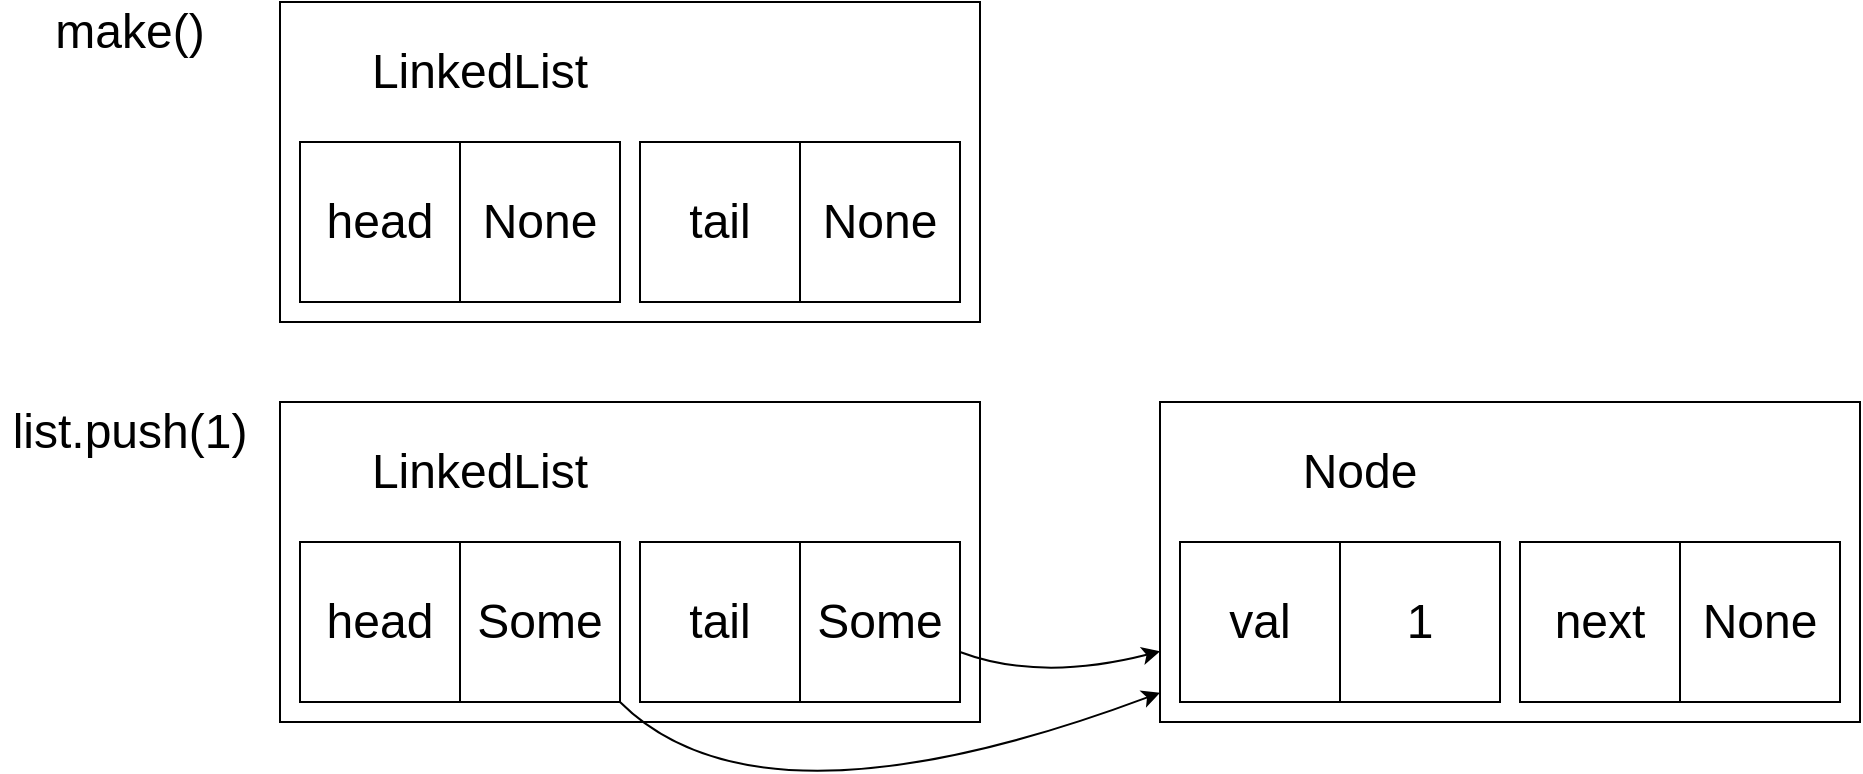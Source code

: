 <mxfile version="22.1.15" type="device">
  <diagram name="第 1 页" id="tq0W0Ahql4t3mRb2m4NU">
    <mxGraphModel dx="1026" dy="653" grid="1" gridSize="10" guides="1" tooltips="1" connect="1" arrows="1" fold="1" page="1" pageScale="1" pageWidth="1600" pageHeight="1200" math="0" shadow="0">
      <root>
        <mxCell id="0" />
        <mxCell id="1" parent="0" />
        <mxCell id="PmI6m0k7PpWO34Folj4--1" value="" style="rounded=0;whiteSpace=wrap;html=1;align=left;verticalAlign=top;" parent="1" vertex="1">
          <mxGeometry x="200" y="160" width="350" height="160" as="geometry" />
        </mxCell>
        <mxCell id="PmI6m0k7PpWO34Folj4--2" value="&lt;span style=&quot;font-size: 24px;&quot;&gt;head&lt;br&gt;&lt;/span&gt;" style="rounded=0;whiteSpace=wrap;html=1;" parent="1" vertex="1">
          <mxGeometry x="210" y="230" width="80" height="80" as="geometry" />
        </mxCell>
        <mxCell id="PmI6m0k7PpWO34Folj4--3" value="&lt;font style=&quot;font-size: 24px;&quot;&gt;tail&lt;/font&gt;" style="rounded=0;whiteSpace=wrap;html=1;" parent="1" vertex="1">
          <mxGeometry x="380" y="230" width="80" height="80" as="geometry" />
        </mxCell>
        <mxCell id="PmI6m0k7PpWO34Folj4--4" value="&lt;font style=&quot;font-size: 24px;&quot;&gt;None&lt;/font&gt;" style="rounded=0;whiteSpace=wrap;html=1;" parent="1" vertex="1">
          <mxGeometry x="290" y="230" width="80" height="80" as="geometry" />
        </mxCell>
        <mxCell id="PmI6m0k7PpWO34Folj4--5" value="&lt;font style=&quot;font-size: 24px;&quot;&gt;None&lt;/font&gt;" style="rounded=0;whiteSpace=wrap;html=1;" parent="1" vertex="1">
          <mxGeometry x="460" y="230" width="80" height="80" as="geometry" />
        </mxCell>
        <mxCell id="PmI6m0k7PpWO34Folj4--6" value="&lt;font style=&quot;font-size: 24px;&quot;&gt;LinkedList&lt;/font&gt;" style="text;html=1;strokeColor=none;fillColor=none;align=center;verticalAlign=middle;whiteSpace=wrap;rounded=0;" parent="1" vertex="1">
          <mxGeometry x="230" y="180" width="140" height="30" as="geometry" />
        </mxCell>
        <mxCell id="PmI6m0k7PpWO34Folj4--7" value="make()" style="text;html=1;strokeColor=none;fillColor=none;align=center;verticalAlign=middle;whiteSpace=wrap;rounded=0;fontSize=24;" parent="1" vertex="1">
          <mxGeometry x="80" y="160" width="90" height="30" as="geometry" />
        </mxCell>
        <mxCell id="PmI6m0k7PpWO34Folj4--8" value="list.push(1)" style="text;html=1;strokeColor=none;fillColor=none;align=center;verticalAlign=middle;whiteSpace=wrap;rounded=0;fontSize=24;" parent="1" vertex="1">
          <mxGeometry x="60" y="360" width="130" height="30" as="geometry" />
        </mxCell>
        <mxCell id="PmI6m0k7PpWO34Folj4--9" value="" style="rounded=0;whiteSpace=wrap;html=1;align=left;verticalAlign=top;" parent="1" vertex="1">
          <mxGeometry x="200" y="360" width="350" height="160" as="geometry" />
        </mxCell>
        <mxCell id="PmI6m0k7PpWO34Folj4--10" value="&lt;span style=&quot;font-size: 24px;&quot;&gt;head&lt;br&gt;&lt;/span&gt;" style="rounded=0;whiteSpace=wrap;html=1;" parent="1" vertex="1">
          <mxGeometry x="210" y="430" width="80" height="80" as="geometry" />
        </mxCell>
        <mxCell id="PmI6m0k7PpWO34Folj4--11" value="&lt;font style=&quot;font-size: 24px;&quot;&gt;tail&lt;/font&gt;" style="rounded=0;whiteSpace=wrap;html=1;" parent="1" vertex="1">
          <mxGeometry x="380" y="430" width="80" height="80" as="geometry" />
        </mxCell>
        <mxCell id="PmI6m0k7PpWO34Folj4--12" value="&lt;font style=&quot;font-size: 24px;&quot;&gt;Some&lt;/font&gt;" style="rounded=0;whiteSpace=wrap;html=1;" parent="1" vertex="1">
          <mxGeometry x="290" y="430" width="80" height="80" as="geometry" />
        </mxCell>
        <mxCell id="PmI6m0k7PpWO34Folj4--13" value="&lt;font style=&quot;font-size: 24px;&quot;&gt;Some&lt;/font&gt;" style="rounded=0;whiteSpace=wrap;html=1;" parent="1" vertex="1">
          <mxGeometry x="460" y="430" width="80" height="80" as="geometry" />
        </mxCell>
        <mxCell id="PmI6m0k7PpWO34Folj4--14" value="&lt;font style=&quot;font-size: 24px;&quot;&gt;LinkedList&lt;/font&gt;" style="text;html=1;strokeColor=none;fillColor=none;align=center;verticalAlign=middle;whiteSpace=wrap;rounded=0;" parent="1" vertex="1">
          <mxGeometry x="230" y="380" width="140" height="30" as="geometry" />
        </mxCell>
        <mxCell id="PmI6m0k7PpWO34Folj4--19" value="" style="rounded=0;whiteSpace=wrap;html=1;align=left;verticalAlign=top;" parent="1" vertex="1">
          <mxGeometry x="640" y="360" width="350" height="160" as="geometry" />
        </mxCell>
        <mxCell id="PmI6m0k7PpWO34Folj4--20" value="&lt;span style=&quot;font-size: 24px;&quot;&gt;val&lt;br&gt;&lt;/span&gt;" style="rounded=0;whiteSpace=wrap;html=1;" parent="1" vertex="1">
          <mxGeometry x="650" y="430" width="80" height="80" as="geometry" />
        </mxCell>
        <mxCell id="PmI6m0k7PpWO34Folj4--21" value="&lt;font style=&quot;font-size: 24px;&quot;&gt;next&lt;/font&gt;" style="rounded=0;whiteSpace=wrap;html=1;" parent="1" vertex="1">
          <mxGeometry x="820" y="430" width="80" height="80" as="geometry" />
        </mxCell>
        <mxCell id="PmI6m0k7PpWO34Folj4--22" value="&lt;font style=&quot;font-size: 24px;&quot;&gt;1&lt;/font&gt;" style="rounded=0;whiteSpace=wrap;html=1;" parent="1" vertex="1">
          <mxGeometry x="730" y="430" width="80" height="80" as="geometry" />
        </mxCell>
        <mxCell id="PmI6m0k7PpWO34Folj4--23" value="&lt;font style=&quot;font-size: 24px;&quot;&gt;None&lt;/font&gt;" style="rounded=0;whiteSpace=wrap;html=1;" parent="1" vertex="1">
          <mxGeometry x="900" y="430" width="80" height="80" as="geometry" />
        </mxCell>
        <mxCell id="PmI6m0k7PpWO34Folj4--24" value="&lt;font style=&quot;font-size: 24px;&quot;&gt;Node&lt;/font&gt;" style="text;html=1;strokeColor=none;fillColor=none;align=center;verticalAlign=middle;whiteSpace=wrap;rounded=0;" parent="1" vertex="1">
          <mxGeometry x="670" y="380" width="140" height="30" as="geometry" />
        </mxCell>
        <mxCell id="PmI6m0k7PpWO34Folj4--25" value="" style="curved=1;endArrow=classic;html=1;rounded=0;" parent="1" source="PmI6m0k7PpWO34Folj4--12" target="PmI6m0k7PpWO34Folj4--19" edge="1">
          <mxGeometry width="50" height="50" relative="1" as="geometry">
            <mxPoint x="320" y="580" as="sourcePoint" />
            <mxPoint x="370" y="530" as="targetPoint" />
            <Array as="points">
              <mxPoint x="440" y="580" />
            </Array>
          </mxGeometry>
        </mxCell>
        <mxCell id="PmI6m0k7PpWO34Folj4--26" value="" style="curved=1;endArrow=classic;html=1;rounded=0;" parent="1" source="PmI6m0k7PpWO34Folj4--13" target="PmI6m0k7PpWO34Folj4--19" edge="1">
          <mxGeometry width="50" height="50" relative="1" as="geometry">
            <mxPoint x="495" y="520" as="sourcePoint" />
            <mxPoint x="478" y="610" as="targetPoint" />
            <Array as="points">
              <mxPoint x="580" y="500" />
            </Array>
          </mxGeometry>
        </mxCell>
      </root>
    </mxGraphModel>
  </diagram>
</mxfile>
